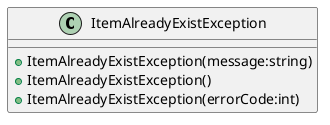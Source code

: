 @startuml
class ItemAlreadyExistException {
    + ItemAlreadyExistException(message:string)
    + ItemAlreadyExistException()
    + ItemAlreadyExistException(errorCode:int)
}
@enduml

